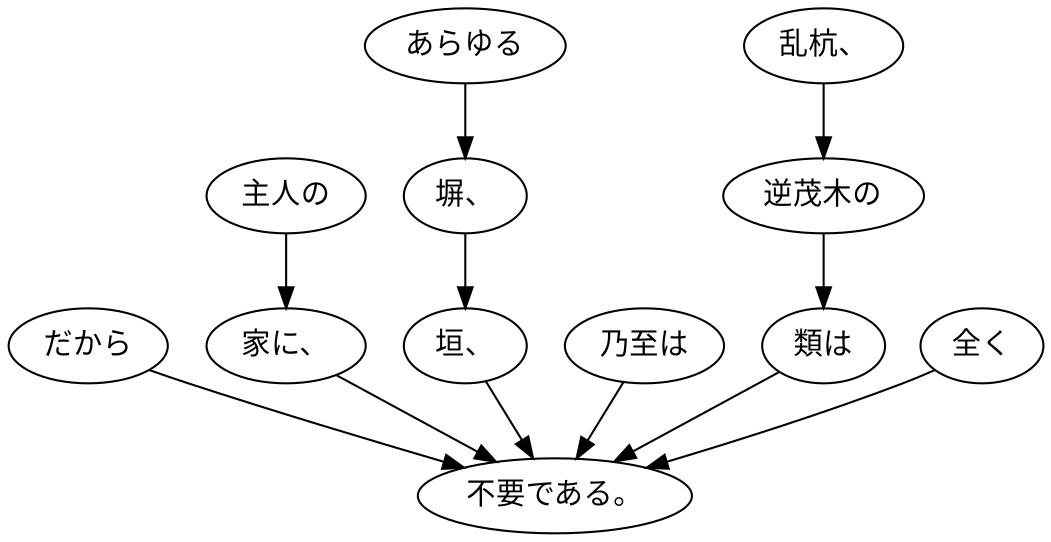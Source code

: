 digraph graph4698 {
	node0 [label="だから"];
	node1 [label="主人の"];
	node2 [label="家に、"];
	node3 [label="あらゆる"];
	node4 [label="塀、"];
	node5 [label="垣、"];
	node6 [label="乃至は"];
	node7 [label="乱杭、"];
	node8 [label="逆茂木の"];
	node9 [label="類は"];
	node10 [label="全く"];
	node11 [label="不要である。"];
	node0 -> node11;
	node1 -> node2;
	node2 -> node11;
	node3 -> node4;
	node4 -> node5;
	node5 -> node11;
	node6 -> node11;
	node7 -> node8;
	node8 -> node9;
	node9 -> node11;
	node10 -> node11;
}
